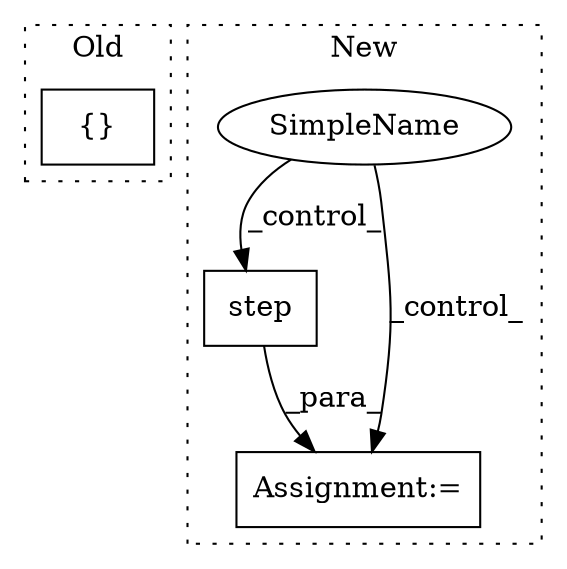 digraph G {
subgraph cluster0 {
1 [label="{}" a="4" s="7637,7665" l="1,1" shape="box"];
label = "Old";
style="dotted";
}
subgraph cluster1 {
2 [label="step" a="32" s="9057" l="6" shape="box"];
3 [label="Assignment:=" a="7" s="9049" l="1" shape="box"];
4 [label="SimpleName" a="42" s="8014" l="6" shape="ellipse"];
label = "New";
style="dotted";
}
2 -> 3 [label="_para_"];
4 -> 3 [label="_control_"];
4 -> 2 [label="_control_"];
}